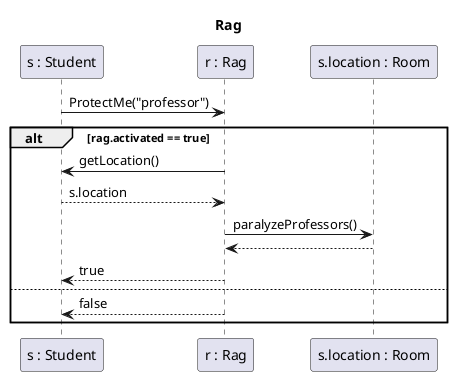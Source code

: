 @startuml rag

title Rag

participant "s : Student" as s
participant "r : Rag" as r
participant "s.location : Room" as room

s->r : ProtectMe("professor")
alt rag.activated == true

r->s : getLocation()
return s.location

r->room : paralyzeProfessors()
return

r-->s : true

else

r-->s : false

end

@enduml